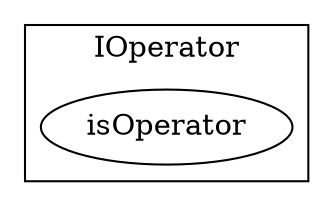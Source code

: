 strict digraph {
subgraph cluster_923_IOperator {
label = "IOperator"
"923_isOperator" [label="isOperator"]
}subgraph cluster_solidity {
label = "[Solidity]"
}
}